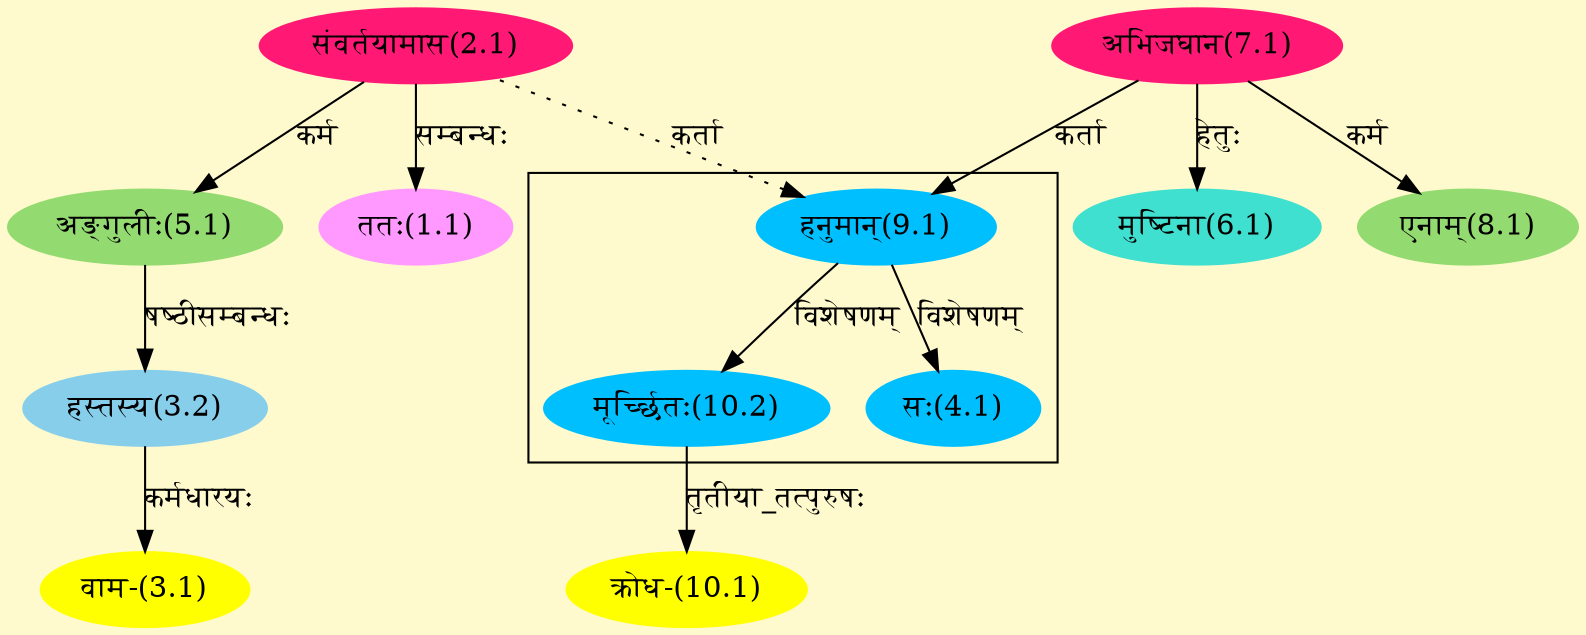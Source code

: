 digraph G{
rankdir=BT;
 compound=true;
 bgcolor="lemonchiffon1";

subgraph cluster_1{
Node4_1 [style=filled, color="#00BFFF" label = "सः(4.1)"]
Node9_1 [style=filled, color="#00BFFF" label = "हनुमान्(9.1)"]
Node10_2 [style=filled, color="#00BFFF" label = "मूर्च्छितः(10.2)"]

}
Node1_1 [style=filled, color="#FF99FF" label = "ततः(1.1)"]
Node2_1 [style=filled, color="#FF1975" label = "संवर्तयामास(2.1)"]
Node [style=filled, color="" label = "()"]
Node3_1 [style=filled, color="#FFFF00" label = "वाम-(3.1)"]
Node3_2 [style=filled, color="#87CEEB" label = "हस्तस्य(3.2)"]
Node5_1 [style=filled, color="#93DB70" label = "अङ्गुलीः(5.1)"]
Node6_1 [style=filled, color="#40E0D0" label = "मुष्टिना(6.1)"]
Node7_1 [style=filled, color="#FF1975" label = "अभिजघान(7.1)"]
Node8_1 [style=filled, color="#93DB70" label = "एनाम्(8.1)"]
Node9_1 [style=filled, color="#00BFFF" label = "हनुमान्(9.1)"]
Node10_1 [style=filled, color="#FFFF00" label = "क्रोध-(10.1)"]
Node10_2 [style=filled, color="#00BFFF" label = "मूर्च्छितः(10.2)"]
/* Start of Relations section */

Node1_1 -> Node2_1 [  label="सम्बन्धः"  dir="back" ]
Node3_1 -> Node3_2 [  label="कर्मधारयः"  dir="back" ]
Node3_2 -> Node5_1 [  label="षष्ठीसम्बन्धः"  dir="back" ]
Node4_1 -> Node9_1 [  label="विशेषणम्"  dir="back" ]
Node5_1 -> Node2_1 [  label="कर्म"  dir="back" ]
Node6_1 -> Node7_1 [  label="हेतुः"  dir="back" ]
Node8_1 -> Node7_1 [  label="कर्म"  dir="back" ]
Node9_1 -> Node7_1 [  label="कर्ता"  dir="back" ]
Node9_1 -> Node2_1 [ style=dotted label="कर्ता"  dir="back" ]
Node10_1 -> Node10_2 [  label="तृतीया_तत्पुरुषः"  dir="back" ]
Node10_2 -> Node9_1 [  label="विशेषणम्"  dir="back" ]
}
